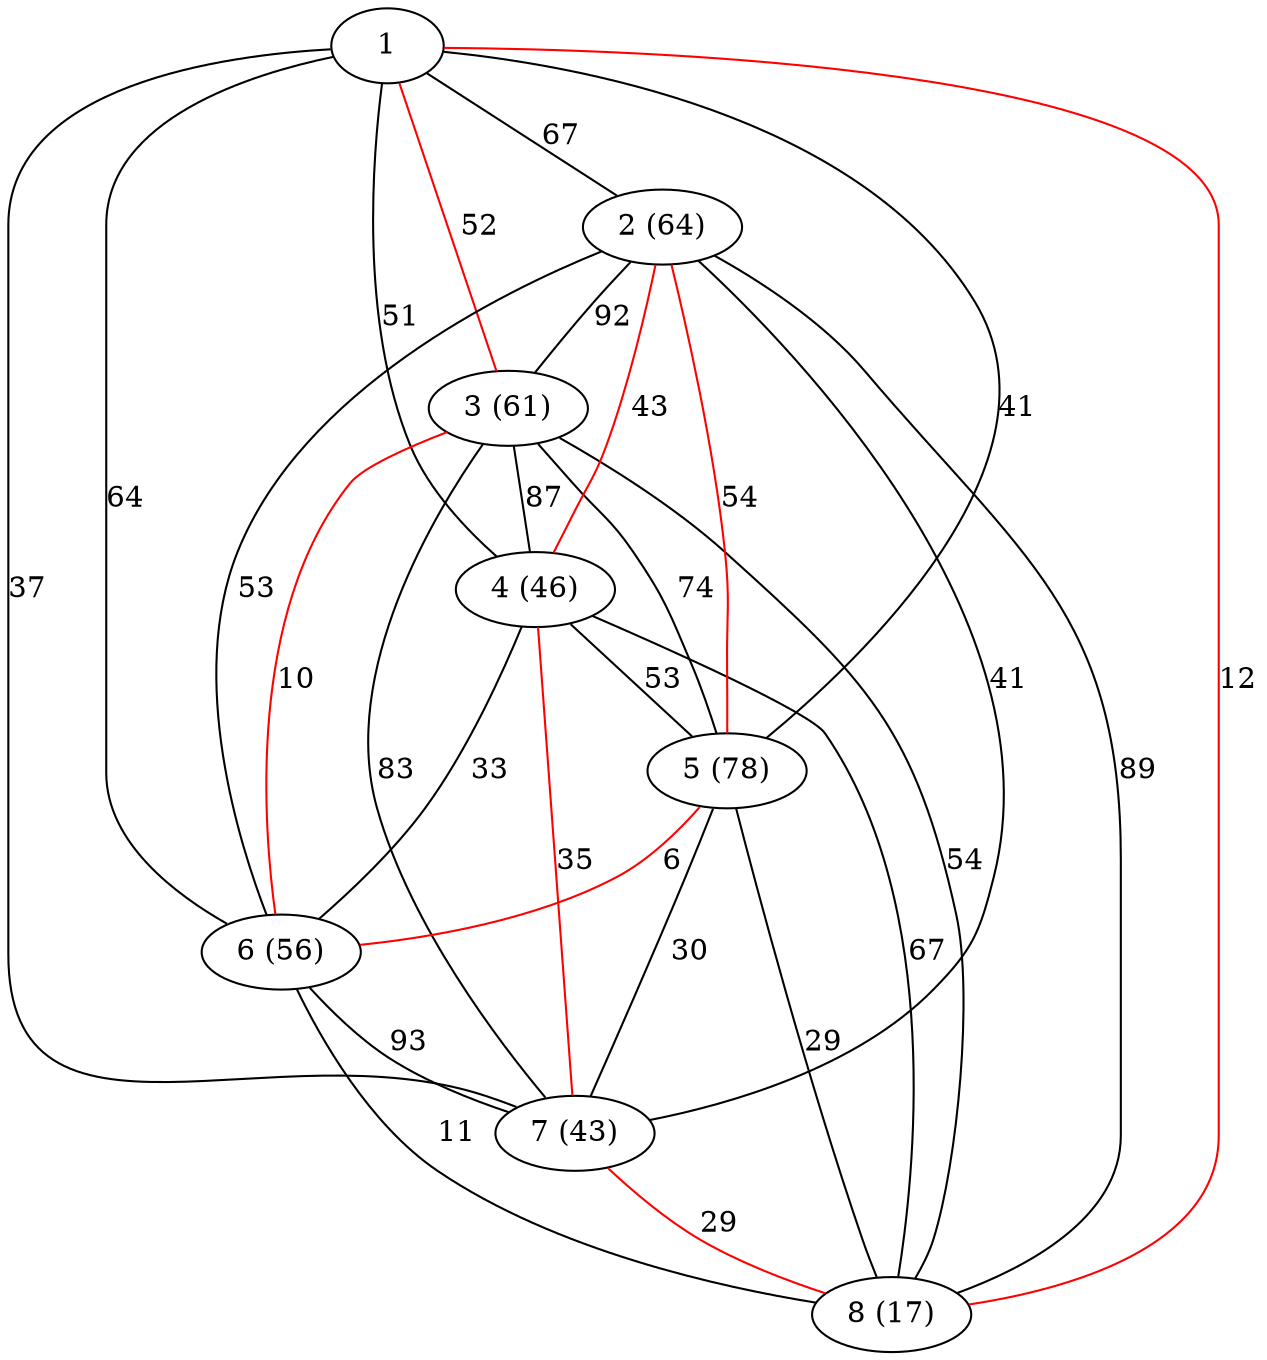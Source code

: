 graph g {
4 -- 7 [label=35 color=red]
1 -- 3 [label=52 color=red]
4 -- 8 [label=67 color=black]
5 -- 6 [label=6 color=red]
2 -- 8 [label=89 color=black]
1 -- 6 [label=64 color=black]
3 -- 7 [label=83 color=black]
2 -- 5 [label=54 color=red]
5 -- 8 [label=29 color=black]
1 -- 2 [label=67 color=black]
6 -- 7 [label=93 color=black]
1 -- 5 [label=41 color=black]
3 -- 6 [label=10 color=red]
2 -- 6 [label=53 color=black]
4 -- 5 [label=53 color=black]
1 -- 4 [label=51 color=black]
2 -- 3 [label=92 color=black]
6 -- 8 [label=11 color=black]
3 -- 5 [label=74 color=black]
2 -- 7 [label=41 color=black]
4 -- 6 [label=33 color=black]
7 -- 8 [label=29 color=red]
5 -- 7 [label=30 color=black]
3 -- 8 [label=54 color=black]
1 -- 8 [label=12 color=red]
1 -- 7 [label=37 color=black]
3 -- 4 [label=87 color=black]
2 -- 4 [label=43 color=red]
2 [label="2 (64)"]
3 [label="3 (61)"]
4 [label="4 (46)"]
5 [label="5 (78)"]
6 [label="6 (56)"]
7 [label="7 (43)"]
8 [label="8 (17)"]
}